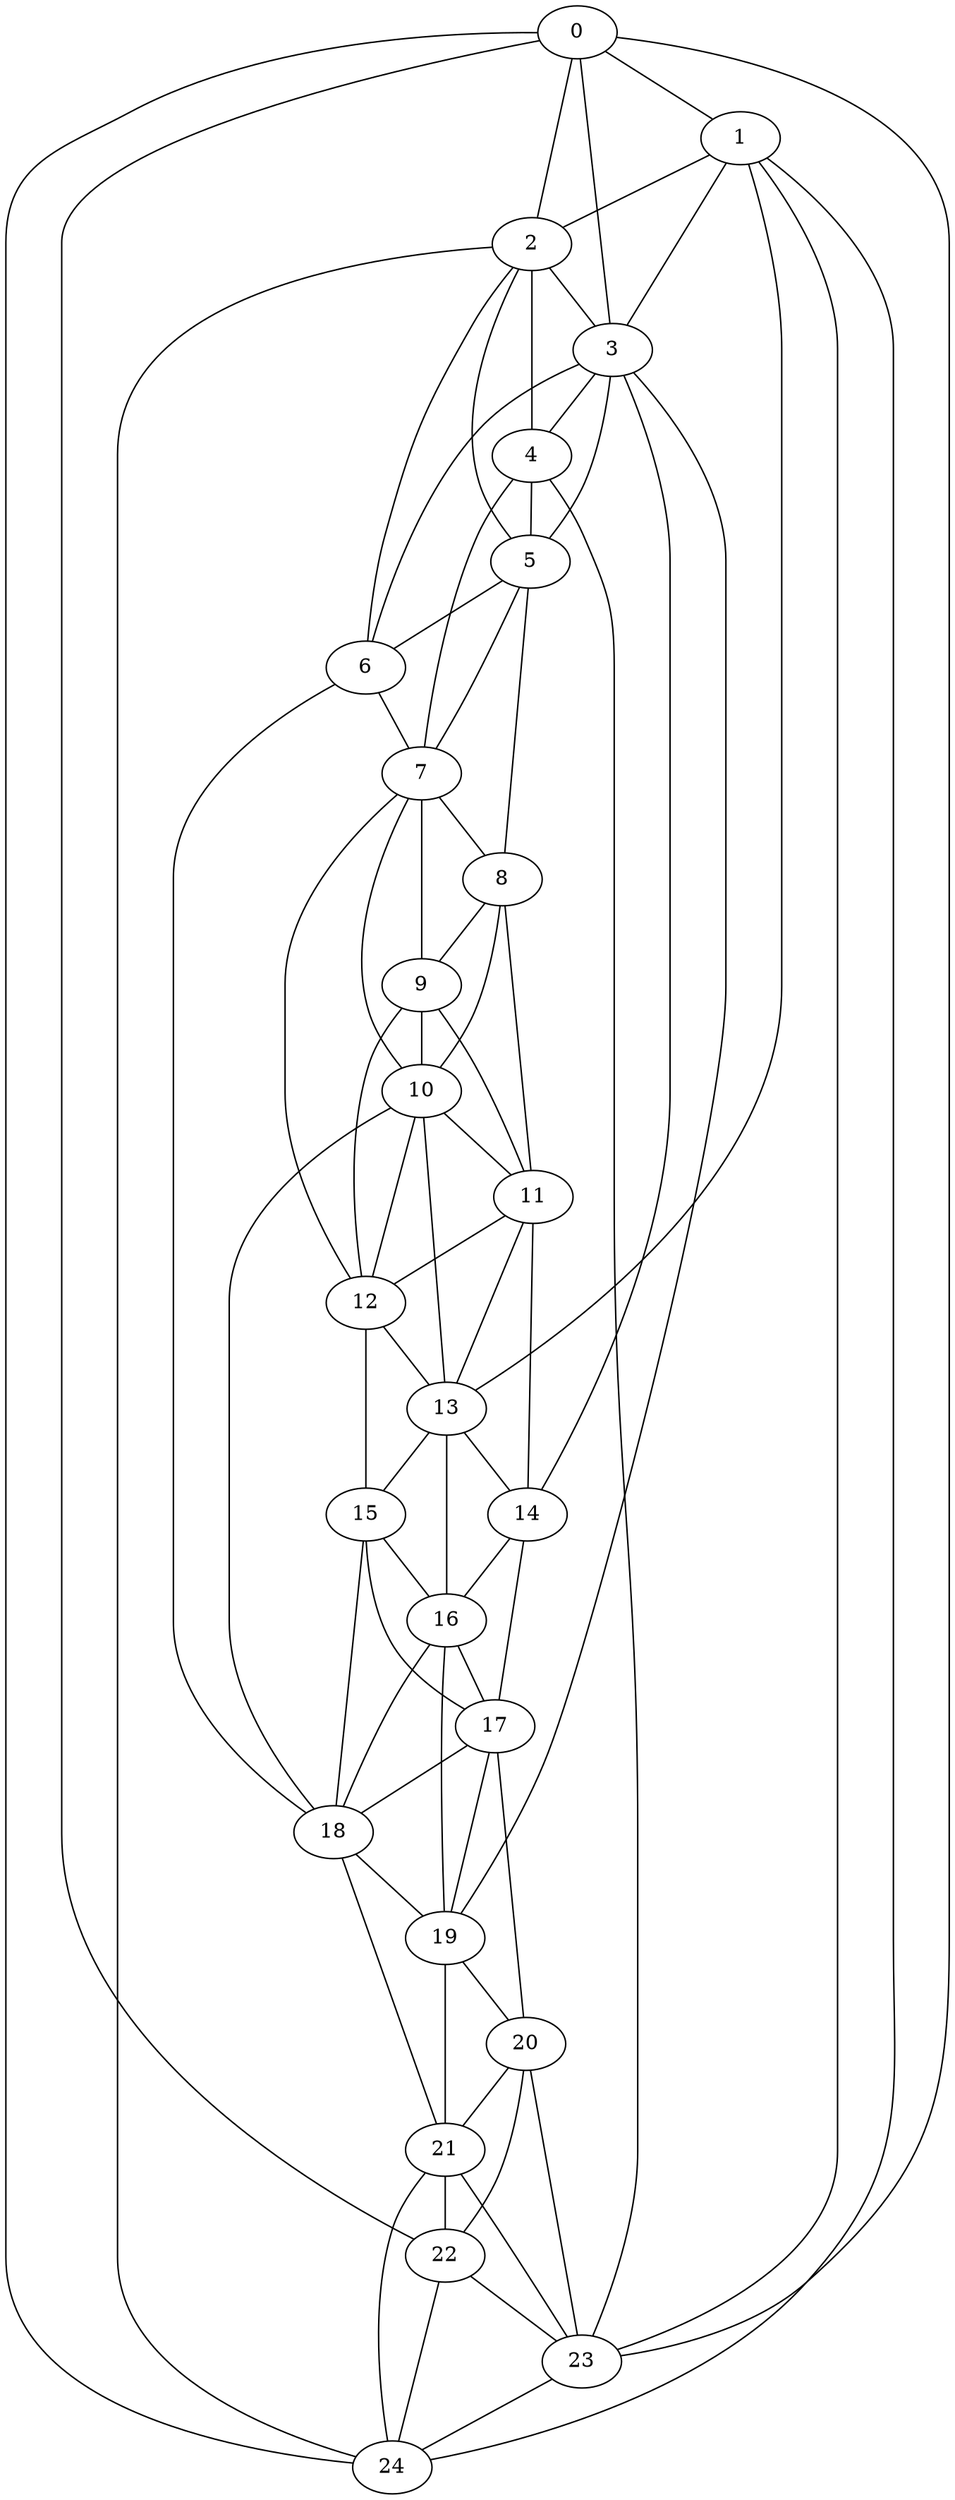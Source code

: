 strict graph "watts_strogatz_graph(25,6,0.1)" {
0;
1;
2;
3;
4;
5;
6;
7;
8;
9;
10;
11;
12;
13;
14;
15;
16;
17;
18;
19;
20;
21;
22;
23;
24;
0 -- 1  [is_available=True, prob="1.0"];
0 -- 2  [is_available=True, prob="0.824584391087"];
0 -- 3  [is_available=True, prob="0.655291173928"];
0 -- 22  [is_available=True, prob="0.925936834587"];
0 -- 23  [is_available=True, prob="0.153860639945"];
0 -- 24  [is_available=True, prob="0.601433435943"];
1 -- 2  [is_available=True, prob="0.958127201347"];
1 -- 3  [is_available=True, prob="0.0815811323031"];
1 -- 13  [is_available=True, prob="0.328270879107"];
1 -- 23  [is_available=True, prob="0.684482465989"];
1 -- 24  [is_available=True, prob="0.830239812246"];
2 -- 3  [is_available=True, prob="0.205625136122"];
2 -- 4  [is_available=True, prob="0.996316638901"];
2 -- 5  [is_available=True, prob="0.951251234383"];
2 -- 6  [is_available=True, prob="0.700903445314"];
2 -- 24  [is_available=True, prob="1.0"];
3 -- 4  [is_available=True, prob="0.317532114483"];
3 -- 5  [is_available=True, prob="0.521808855558"];
3 -- 6  [is_available=True, prob="1.0"];
3 -- 14  [is_available=True, prob="0.692476148445"];
3 -- 19  [is_available=True, prob="0.249777533187"];
4 -- 5  [is_available=True, prob="1.0"];
4 -- 7  [is_available=True, prob="0.574861188794"];
4 -- 23  [is_available=True, prob="1.0"];
5 -- 6  [is_available=True, prob="1.0"];
5 -- 7  [is_available=True, prob="0.173116351616"];
5 -- 8  [is_available=True, prob="0.924784178816"];
6 -- 7  [is_available=True, prob="0.960021363842"];
6 -- 18  [is_available=True, prob="0.915501386414"];
7 -- 8  [is_available=True, prob="1.0"];
7 -- 9  [is_available=True, prob="1.0"];
7 -- 10  [is_available=True, prob="0.840135988841"];
7 -- 12  [is_available=True, prob="0.278896369581"];
8 -- 9  [is_available=True, prob="0.894145120673"];
8 -- 10  [is_available=True, prob="0.741602777802"];
8 -- 11  [is_available=True, prob="0.757015044207"];
9 -- 10  [is_available=True, prob="0.132029681915"];
9 -- 11  [is_available=True, prob="1.0"];
9 -- 12  [is_available=True, prob="0.311101021122"];
10 -- 11  [is_available=True, prob="0.672070640815"];
10 -- 12  [is_available=True, prob="0.583716054339"];
10 -- 13  [is_available=True, prob="0.0916465797956"];
10 -- 18  [is_available=True, prob="1.0"];
11 -- 12  [is_available=True, prob="1.0"];
11 -- 13  [is_available=True, prob="0.471089451846"];
11 -- 14  [is_available=True, prob="0.152362897748"];
12 -- 13  [is_available=True, prob="0.292322781711"];
12 -- 15  [is_available=True, prob="0.609461280453"];
13 -- 14  [is_available=True, prob="0.669254135053"];
13 -- 15  [is_available=True, prob="0.992899359075"];
13 -- 16  [is_available=True, prob="1.0"];
14 -- 16  [is_available=True, prob="0.388507944497"];
14 -- 17  [is_available=True, prob="0.525299619446"];
15 -- 16  [is_available=True, prob="0.763536361876"];
15 -- 17  [is_available=True, prob="0.721953217169"];
15 -- 18  [is_available=True, prob="0.203331452917"];
16 -- 17  [is_available=True, prob="0.964881212123"];
16 -- 18  [is_available=True, prob="0.0952197718534"];
16 -- 19  [is_available=True, prob="1.0"];
17 -- 18  [is_available=True, prob="0.148077110798"];
17 -- 19  [is_available=True, prob="0.961686018928"];
17 -- 20  [is_available=True, prob="0.76695242762"];
18 -- 19  [is_available=True, prob="0.818737590054"];
18 -- 21  [is_available=True, prob="0.289856788562"];
19 -- 20  [is_available=True, prob="0.439983030839"];
19 -- 21  [is_available=True, prob="0.398442627223"];
20 -- 21  [is_available=True, prob="0.817495552272"];
20 -- 22  [is_available=True, prob="0.892289318702"];
20 -- 23  [is_available=True, prob="0.337510149952"];
21 -- 22  [is_available=True, prob="1.0"];
21 -- 23  [is_available=True, prob="0.430224558992"];
21 -- 24  [is_available=True, prob="0.439440115179"];
22 -- 23  [is_available=True, prob="0.833338304544"];
22 -- 24  [is_available=True, prob="1.0"];
23 -- 24  [is_available=True, prob="0.450623591523"];
}

